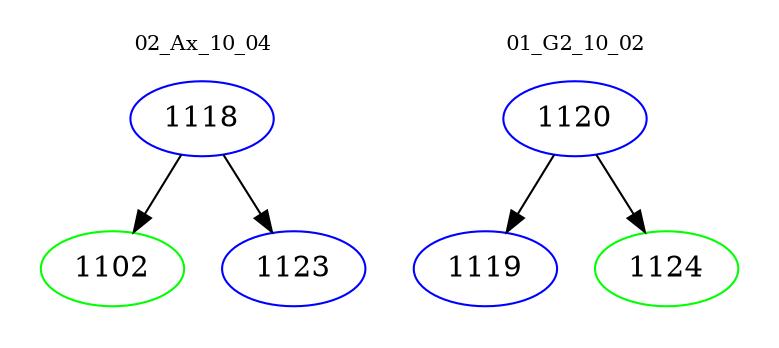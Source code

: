 digraph{
subgraph cluster_0 {
color = white
label = "02_Ax_10_04";
fontsize=10;
T0_1118 [label="1118", color="blue"]
T0_1118 -> T0_1102 [color="black"]
T0_1102 [label="1102", color="green"]
T0_1118 -> T0_1123 [color="black"]
T0_1123 [label="1123", color="blue"]
}
subgraph cluster_1 {
color = white
label = "01_G2_10_02";
fontsize=10;
T1_1120 [label="1120", color="blue"]
T1_1120 -> T1_1119 [color="black"]
T1_1119 [label="1119", color="blue"]
T1_1120 -> T1_1124 [color="black"]
T1_1124 [label="1124", color="green"]
}
}
